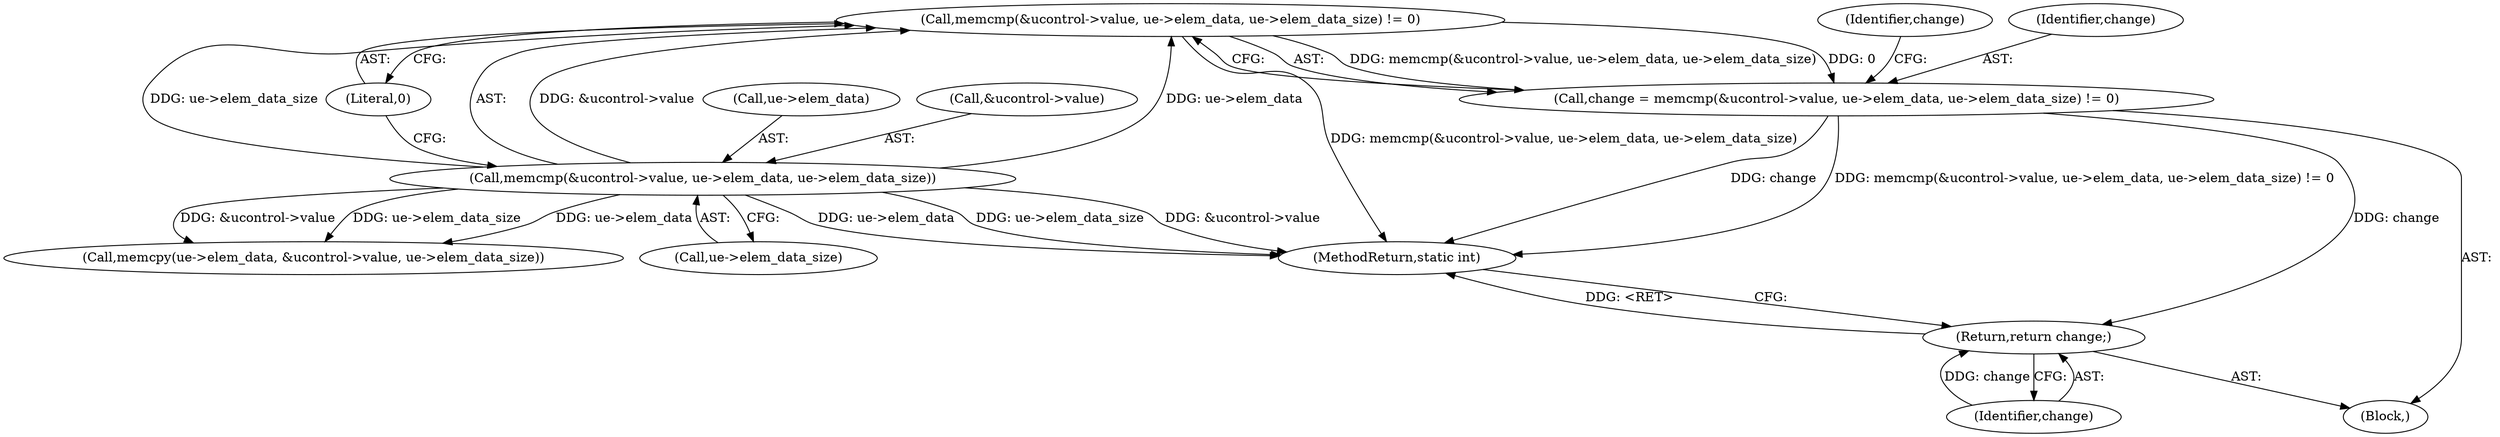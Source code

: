 digraph "0_linux_07f4d9d74a04aa7c72c5dae0ef97565f28f17b92_1@API" {
"1000120" [label="(Call,memcmp(&ucontrol->value, ue->elem_data, ue->elem_data_size) != 0)"];
"1000121" [label="(Call,memcmp(&ucontrol->value, ue->elem_data, ue->elem_data_size))"];
"1000118" [label="(Call,change = memcmp(&ucontrol->value, ue->elem_data, ue->elem_data_size) != 0)"];
"1000153" [label="(Return,return change;)"];
"1000120" [label="(Call,memcmp(&ucontrol->value, ue->elem_data, ue->elem_data_size) != 0)"];
"1000134" [label="(Identifier,change)"];
"1000118" [label="(Call,change = memcmp(&ucontrol->value, ue->elem_data, ue->elem_data_size) != 0)"];
"1000132" [label="(Literal,0)"];
"1000121" [label="(Call,memcmp(&ucontrol->value, ue->elem_data, ue->elem_data_size))"];
"1000126" [label="(Call,ue->elem_data)"];
"1000119" [label="(Identifier,change)"];
"1000103" [label="(Block,)"];
"1000153" [label="(Return,return change;)"];
"1000154" [label="(Identifier,change)"];
"1000135" [label="(Call,memcpy(ue->elem_data, &ucontrol->value, ue->elem_data_size))"];
"1000129" [label="(Call,ue->elem_data_size)"];
"1000155" [label="(MethodReturn,static int)"];
"1000122" [label="(Call,&ucontrol->value)"];
"1000120" -> "1000118"  [label="AST: "];
"1000120" -> "1000132"  [label="CFG: "];
"1000121" -> "1000120"  [label="AST: "];
"1000132" -> "1000120"  [label="AST: "];
"1000118" -> "1000120"  [label="CFG: "];
"1000120" -> "1000155"  [label="DDG: memcmp(&ucontrol->value, ue->elem_data, ue->elem_data_size)"];
"1000120" -> "1000118"  [label="DDG: memcmp(&ucontrol->value, ue->elem_data, ue->elem_data_size)"];
"1000120" -> "1000118"  [label="DDG: 0"];
"1000121" -> "1000120"  [label="DDG: &ucontrol->value"];
"1000121" -> "1000120"  [label="DDG: ue->elem_data"];
"1000121" -> "1000120"  [label="DDG: ue->elem_data_size"];
"1000121" -> "1000129"  [label="CFG: "];
"1000122" -> "1000121"  [label="AST: "];
"1000126" -> "1000121"  [label="AST: "];
"1000129" -> "1000121"  [label="AST: "];
"1000132" -> "1000121"  [label="CFG: "];
"1000121" -> "1000155"  [label="DDG: ue->elem_data"];
"1000121" -> "1000155"  [label="DDG: ue->elem_data_size"];
"1000121" -> "1000155"  [label="DDG: &ucontrol->value"];
"1000121" -> "1000135"  [label="DDG: ue->elem_data"];
"1000121" -> "1000135"  [label="DDG: &ucontrol->value"];
"1000121" -> "1000135"  [label="DDG: ue->elem_data_size"];
"1000118" -> "1000103"  [label="AST: "];
"1000119" -> "1000118"  [label="AST: "];
"1000134" -> "1000118"  [label="CFG: "];
"1000118" -> "1000155"  [label="DDG: change"];
"1000118" -> "1000155"  [label="DDG: memcmp(&ucontrol->value, ue->elem_data, ue->elem_data_size) != 0"];
"1000118" -> "1000153"  [label="DDG: change"];
"1000153" -> "1000103"  [label="AST: "];
"1000153" -> "1000154"  [label="CFG: "];
"1000154" -> "1000153"  [label="AST: "];
"1000155" -> "1000153"  [label="CFG: "];
"1000153" -> "1000155"  [label="DDG: <RET>"];
"1000154" -> "1000153"  [label="DDG: change"];
}
